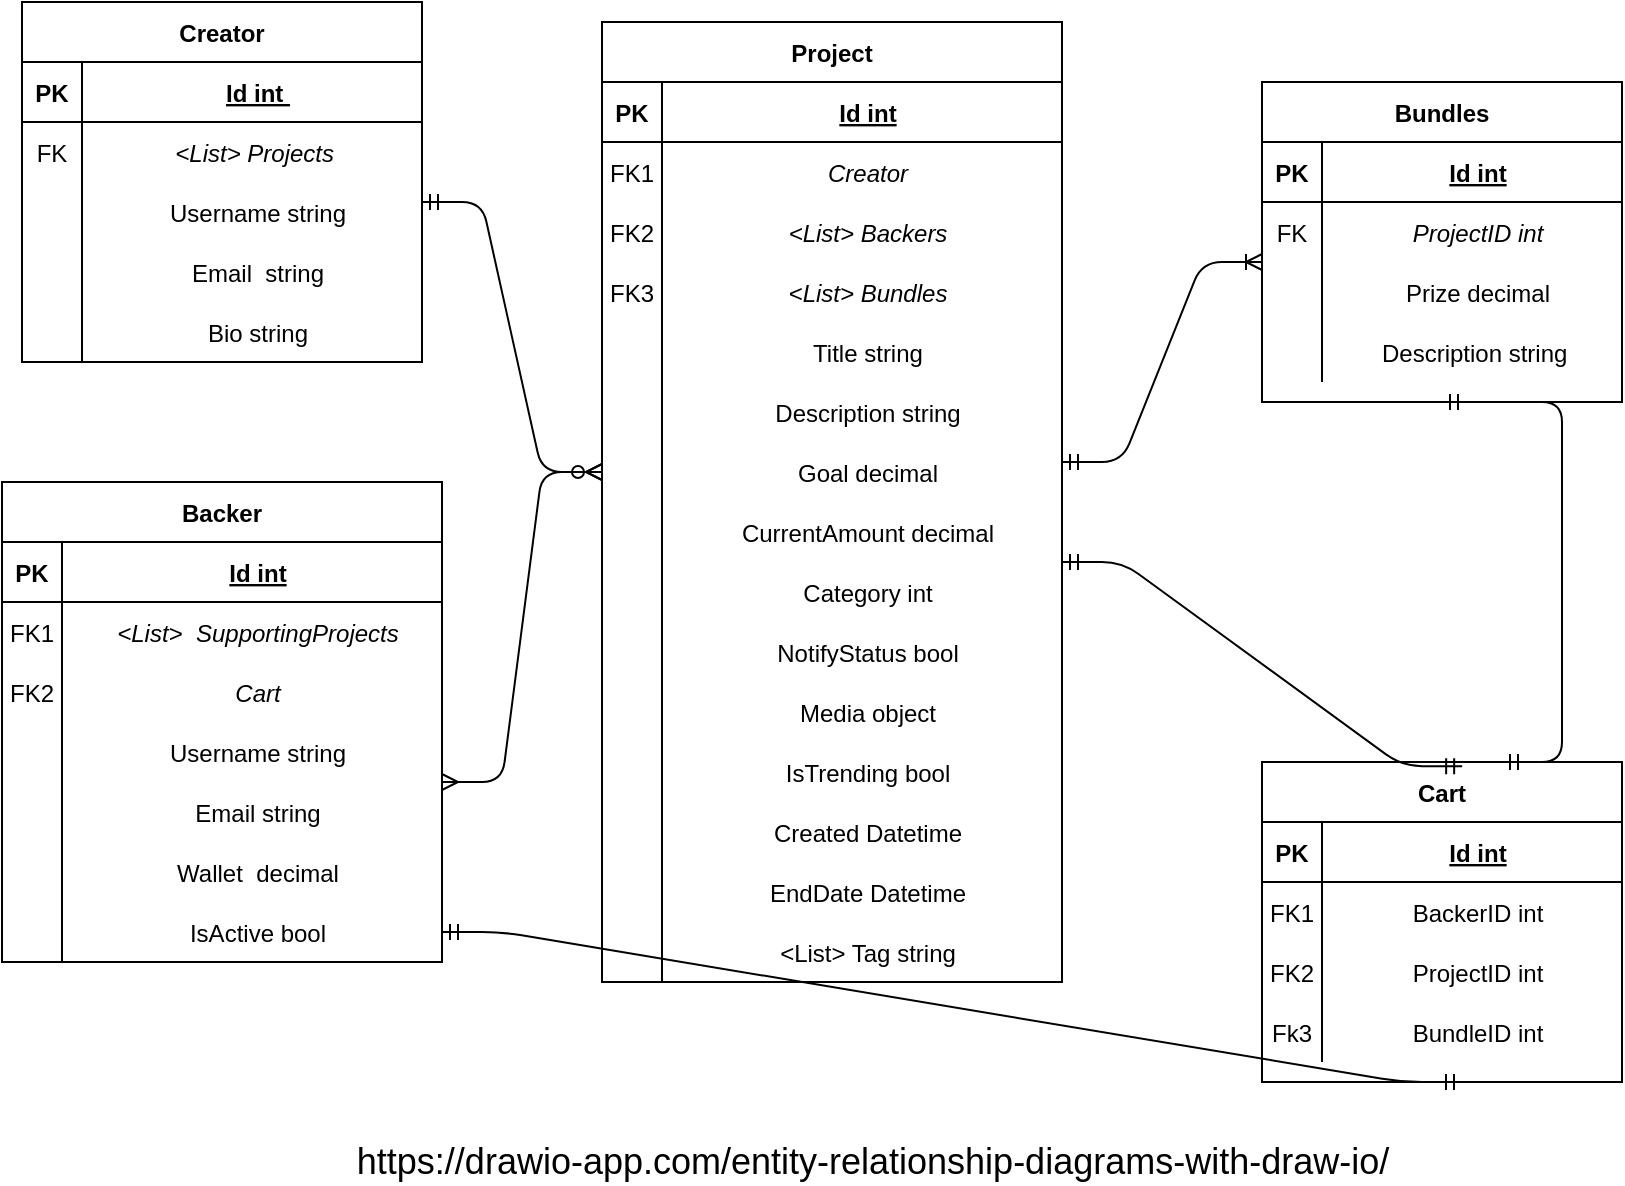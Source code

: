 <mxfile version="13.9.9" type="github">
  <diagram id="R2lEEEUBdFMjLlhIrx00" name="Page-1">
    <mxGraphModel dx="1422" dy="762" grid="1" gridSize="10" guides="1" tooltips="1" connect="1" arrows="1" fold="1" page="1" pageScale="1" pageWidth="850" pageHeight="1100" math="0" shadow="0" extFonts="Permanent Marker^https://fonts.googleapis.com/css?family=Permanent+Marker">
      <root>
        <mxCell id="0" />
        <mxCell id="1" parent="0" />
        <mxCell id="C-vyLk0tnHw3VtMMgP7b-2" value="Project" style="shape=table;startSize=30;container=1;collapsible=1;childLayout=tableLayout;fixedRows=1;rowLines=0;fontStyle=1;align=center;resizeLast=1;" parent="1" vertex="1">
          <mxGeometry x="310" y="40" width="230" height="480" as="geometry" />
        </mxCell>
        <mxCell id="C-vyLk0tnHw3VtMMgP7b-3" value="" style="shape=partialRectangle;collapsible=0;dropTarget=0;pointerEvents=0;fillColor=none;points=[[0,0.5],[1,0.5]];portConstraint=eastwest;top=0;left=0;right=0;bottom=1;" parent="C-vyLk0tnHw3VtMMgP7b-2" vertex="1">
          <mxGeometry y="30" width="230" height="30" as="geometry" />
        </mxCell>
        <mxCell id="C-vyLk0tnHw3VtMMgP7b-4" value="PK" style="shape=partialRectangle;overflow=hidden;connectable=0;fillColor=none;top=0;left=0;bottom=0;right=0;fontStyle=1;" parent="C-vyLk0tnHw3VtMMgP7b-3" vertex="1">
          <mxGeometry width="30" height="30" as="geometry" />
        </mxCell>
        <mxCell id="C-vyLk0tnHw3VtMMgP7b-5" value="Id int" style="shape=partialRectangle;overflow=hidden;connectable=0;fillColor=none;top=0;left=0;bottom=0;right=0;align=center;spacingLeft=6;fontStyle=5;" parent="C-vyLk0tnHw3VtMMgP7b-3" vertex="1">
          <mxGeometry x="30" width="200" height="30" as="geometry" />
        </mxCell>
        <mxCell id="C-vyLk0tnHw3VtMMgP7b-6" value="" style="shape=partialRectangle;collapsible=0;dropTarget=0;pointerEvents=0;fillColor=none;points=[[0,0.5],[1,0.5]];portConstraint=eastwest;top=0;left=0;right=0;bottom=0;" parent="C-vyLk0tnHw3VtMMgP7b-2" vertex="1">
          <mxGeometry y="60" width="230" height="30" as="geometry" />
        </mxCell>
        <mxCell id="C-vyLk0tnHw3VtMMgP7b-7" value="FK1" style="shape=partialRectangle;overflow=hidden;connectable=0;fillColor=none;top=0;left=0;bottom=0;right=0;" parent="C-vyLk0tnHw3VtMMgP7b-6" vertex="1">
          <mxGeometry width="30" height="30" as="geometry" />
        </mxCell>
        <mxCell id="C-vyLk0tnHw3VtMMgP7b-8" value="Creator" style="shape=partialRectangle;overflow=hidden;connectable=0;fillColor=none;top=0;left=0;bottom=0;right=0;align=center;spacingLeft=6;fontStyle=2" parent="C-vyLk0tnHw3VtMMgP7b-6" vertex="1">
          <mxGeometry x="30" width="200" height="30" as="geometry" />
        </mxCell>
        <mxCell id="C-vyLk0tnHw3VtMMgP7b-9" value="" style="shape=partialRectangle;collapsible=0;dropTarget=0;pointerEvents=0;fillColor=none;points=[[0,0.5],[1,0.5]];portConstraint=eastwest;top=0;left=0;right=0;bottom=0;" parent="C-vyLk0tnHw3VtMMgP7b-2" vertex="1">
          <mxGeometry y="90" width="230" height="30" as="geometry" />
        </mxCell>
        <mxCell id="C-vyLk0tnHw3VtMMgP7b-10" value="FK2" style="shape=partialRectangle;overflow=hidden;connectable=0;fillColor=none;top=0;left=0;bottom=0;right=0;" parent="C-vyLk0tnHw3VtMMgP7b-9" vertex="1">
          <mxGeometry width="30" height="30" as="geometry" />
        </mxCell>
        <mxCell id="C-vyLk0tnHw3VtMMgP7b-11" value="&lt;List&gt; Backers" style="shape=partialRectangle;overflow=hidden;connectable=0;fillColor=none;top=0;left=0;bottom=0;right=0;align=center;spacingLeft=6;fontStyle=2" parent="C-vyLk0tnHw3VtMMgP7b-9" vertex="1">
          <mxGeometry x="30" width="200" height="30" as="geometry" />
        </mxCell>
        <mxCell id="coQSvRa7OpZJsUK5ZHPs-46" style="shape=partialRectangle;collapsible=0;dropTarget=0;pointerEvents=0;fillColor=none;points=[[0,0.5],[1,0.5]];portConstraint=eastwest;top=0;left=0;right=0;bottom=0;" parent="C-vyLk0tnHw3VtMMgP7b-2" vertex="1">
          <mxGeometry y="120" width="230" height="30" as="geometry" />
        </mxCell>
        <mxCell id="coQSvRa7OpZJsUK5ZHPs-47" value="FK3" style="shape=partialRectangle;overflow=hidden;connectable=0;fillColor=none;top=0;left=0;bottom=0;right=0;" parent="coQSvRa7OpZJsUK5ZHPs-46" vertex="1">
          <mxGeometry width="30" height="30" as="geometry" />
        </mxCell>
        <mxCell id="coQSvRa7OpZJsUK5ZHPs-48" value="&lt;List&gt; Bundles" style="shape=partialRectangle;overflow=hidden;connectable=0;fillColor=none;top=0;left=0;bottom=0;right=0;align=center;spacingLeft=6;fontStyle=2" parent="coQSvRa7OpZJsUK5ZHPs-46" vertex="1">
          <mxGeometry x="30" width="200" height="30" as="geometry" />
        </mxCell>
        <mxCell id="coQSvRa7OpZJsUK5ZHPs-13" style="shape=partialRectangle;collapsible=0;dropTarget=0;pointerEvents=0;fillColor=none;points=[[0,0.5],[1,0.5]];portConstraint=eastwest;top=0;left=0;right=0;bottom=0;" parent="C-vyLk0tnHw3VtMMgP7b-2" vertex="1">
          <mxGeometry y="150" width="230" height="30" as="geometry" />
        </mxCell>
        <mxCell id="coQSvRa7OpZJsUK5ZHPs-14" style="shape=partialRectangle;overflow=hidden;connectable=0;fillColor=none;top=0;left=0;bottom=0;right=0;" parent="coQSvRa7OpZJsUK5ZHPs-13" vertex="1">
          <mxGeometry width="30" height="30" as="geometry" />
        </mxCell>
        <mxCell id="coQSvRa7OpZJsUK5ZHPs-15" value="Title string" style="shape=partialRectangle;overflow=hidden;connectable=0;fillColor=none;top=0;left=0;bottom=0;right=0;align=center;spacingLeft=6;fontStyle=0" parent="coQSvRa7OpZJsUK5ZHPs-13" vertex="1">
          <mxGeometry x="30" width="200" height="30" as="geometry" />
        </mxCell>
        <mxCell id="coQSvRa7OpZJsUK5ZHPs-22" style="shape=partialRectangle;collapsible=0;dropTarget=0;pointerEvents=0;fillColor=none;points=[[0,0.5],[1,0.5]];portConstraint=eastwest;top=0;left=0;right=0;bottom=0;" parent="C-vyLk0tnHw3VtMMgP7b-2" vertex="1">
          <mxGeometry y="180" width="230" height="30" as="geometry" />
        </mxCell>
        <mxCell id="coQSvRa7OpZJsUK5ZHPs-23" style="shape=partialRectangle;overflow=hidden;connectable=0;fillColor=none;top=0;left=0;bottom=0;right=0;" parent="coQSvRa7OpZJsUK5ZHPs-22" vertex="1">
          <mxGeometry width="30" height="30" as="geometry" />
        </mxCell>
        <mxCell id="coQSvRa7OpZJsUK5ZHPs-24" value="Description string" style="shape=partialRectangle;overflow=hidden;connectable=0;fillColor=none;top=0;left=0;bottom=0;right=0;align=center;spacingLeft=6;fontStyle=0" parent="coQSvRa7OpZJsUK5ZHPs-22" vertex="1">
          <mxGeometry x="30" width="200" height="30" as="geometry" />
        </mxCell>
        <mxCell id="coQSvRa7OpZJsUK5ZHPs-19" style="shape=partialRectangle;collapsible=0;dropTarget=0;pointerEvents=0;fillColor=none;points=[[0,0.5],[1,0.5]];portConstraint=eastwest;top=0;left=0;right=0;bottom=0;" parent="C-vyLk0tnHw3VtMMgP7b-2" vertex="1">
          <mxGeometry y="210" width="230" height="30" as="geometry" />
        </mxCell>
        <mxCell id="coQSvRa7OpZJsUK5ZHPs-20" style="shape=partialRectangle;overflow=hidden;connectable=0;fillColor=none;top=0;left=0;bottom=0;right=0;" parent="coQSvRa7OpZJsUK5ZHPs-19" vertex="1">
          <mxGeometry width="30" height="30" as="geometry" />
        </mxCell>
        <mxCell id="coQSvRa7OpZJsUK5ZHPs-21" value="Goal decimal" style="shape=partialRectangle;overflow=hidden;connectable=0;fillColor=none;top=0;left=0;bottom=0;right=0;align=center;spacingLeft=6;fontStyle=0" parent="coQSvRa7OpZJsUK5ZHPs-19" vertex="1">
          <mxGeometry x="30" width="200" height="30" as="geometry" />
        </mxCell>
        <mxCell id="coQSvRa7OpZJsUK5ZHPs-16" style="shape=partialRectangle;collapsible=0;dropTarget=0;pointerEvents=0;fillColor=none;points=[[0,0.5],[1,0.5]];portConstraint=eastwest;top=0;left=0;right=0;bottom=0;" parent="C-vyLk0tnHw3VtMMgP7b-2" vertex="1">
          <mxGeometry y="240" width="230" height="30" as="geometry" />
        </mxCell>
        <mxCell id="coQSvRa7OpZJsUK5ZHPs-17" style="shape=partialRectangle;overflow=hidden;connectable=0;fillColor=none;top=0;left=0;bottom=0;right=0;" parent="coQSvRa7OpZJsUK5ZHPs-16" vertex="1">
          <mxGeometry width="30" height="30" as="geometry" />
        </mxCell>
        <mxCell id="coQSvRa7OpZJsUK5ZHPs-18" value="CurrentAmount decimal" style="shape=partialRectangle;overflow=hidden;connectable=0;fillColor=none;top=0;left=0;bottom=0;right=0;align=center;spacingLeft=6;fontStyle=0" parent="coQSvRa7OpZJsUK5ZHPs-16" vertex="1">
          <mxGeometry x="30" width="200" height="30" as="geometry" />
        </mxCell>
        <mxCell id="coQSvRa7OpZJsUK5ZHPs-25" style="shape=partialRectangle;collapsible=0;dropTarget=0;pointerEvents=0;fillColor=none;points=[[0,0.5],[1,0.5]];portConstraint=eastwest;top=0;left=0;right=0;bottom=0;" parent="C-vyLk0tnHw3VtMMgP7b-2" vertex="1">
          <mxGeometry y="270" width="230" height="30" as="geometry" />
        </mxCell>
        <mxCell id="coQSvRa7OpZJsUK5ZHPs-26" style="shape=partialRectangle;overflow=hidden;connectable=0;fillColor=none;top=0;left=0;bottom=0;right=0;" parent="coQSvRa7OpZJsUK5ZHPs-25" vertex="1">
          <mxGeometry width="30" height="30" as="geometry" />
        </mxCell>
        <mxCell id="coQSvRa7OpZJsUK5ZHPs-27" value="Category int" style="shape=partialRectangle;overflow=hidden;connectable=0;fillColor=none;top=0;left=0;bottom=0;right=0;align=center;spacingLeft=6;fontStyle=0" parent="coQSvRa7OpZJsUK5ZHPs-25" vertex="1">
          <mxGeometry x="30" width="200" height="30" as="geometry" />
        </mxCell>
        <mxCell id="coQSvRa7OpZJsUK5ZHPs-28" style="shape=partialRectangle;collapsible=0;dropTarget=0;pointerEvents=0;fillColor=none;points=[[0,0.5],[1,0.5]];portConstraint=eastwest;top=0;left=0;right=0;bottom=0;" parent="C-vyLk0tnHw3VtMMgP7b-2" vertex="1">
          <mxGeometry y="300" width="230" height="30" as="geometry" />
        </mxCell>
        <mxCell id="coQSvRa7OpZJsUK5ZHPs-29" style="shape=partialRectangle;overflow=hidden;connectable=0;fillColor=none;top=0;left=0;bottom=0;right=0;" parent="coQSvRa7OpZJsUK5ZHPs-28" vertex="1">
          <mxGeometry width="30" height="30" as="geometry" />
        </mxCell>
        <mxCell id="coQSvRa7OpZJsUK5ZHPs-30" value="NotifyStatus bool" style="shape=partialRectangle;overflow=hidden;connectable=0;fillColor=none;top=0;left=0;bottom=0;right=0;align=center;spacingLeft=6;fontStyle=0" parent="coQSvRa7OpZJsUK5ZHPs-28" vertex="1">
          <mxGeometry x="30" width="200" height="30" as="geometry" />
        </mxCell>
        <mxCell id="coQSvRa7OpZJsUK5ZHPs-31" style="shape=partialRectangle;collapsible=0;dropTarget=0;pointerEvents=0;fillColor=none;points=[[0,0.5],[1,0.5]];portConstraint=eastwest;top=0;left=0;right=0;bottom=0;" parent="C-vyLk0tnHw3VtMMgP7b-2" vertex="1">
          <mxGeometry y="330" width="230" height="30" as="geometry" />
        </mxCell>
        <mxCell id="coQSvRa7OpZJsUK5ZHPs-32" style="shape=partialRectangle;overflow=hidden;connectable=0;fillColor=none;top=0;left=0;bottom=0;right=0;" parent="coQSvRa7OpZJsUK5ZHPs-31" vertex="1">
          <mxGeometry width="30" height="30" as="geometry" />
        </mxCell>
        <mxCell id="coQSvRa7OpZJsUK5ZHPs-33" value="Media object" style="shape=partialRectangle;overflow=hidden;connectable=0;fillColor=none;top=0;left=0;bottom=0;right=0;align=center;spacingLeft=6;fontStyle=0" parent="coQSvRa7OpZJsUK5ZHPs-31" vertex="1">
          <mxGeometry x="30" width="200" height="30" as="geometry" />
        </mxCell>
        <mxCell id="coQSvRa7OpZJsUK5ZHPs-34" style="shape=partialRectangle;collapsible=0;dropTarget=0;pointerEvents=0;fillColor=none;points=[[0,0.5],[1,0.5]];portConstraint=eastwest;top=0;left=0;right=0;bottom=0;" parent="C-vyLk0tnHw3VtMMgP7b-2" vertex="1">
          <mxGeometry y="360" width="230" height="30" as="geometry" />
        </mxCell>
        <mxCell id="coQSvRa7OpZJsUK5ZHPs-35" style="shape=partialRectangle;overflow=hidden;connectable=0;fillColor=none;top=0;left=0;bottom=0;right=0;" parent="coQSvRa7OpZJsUK5ZHPs-34" vertex="1">
          <mxGeometry width="30" height="30" as="geometry" />
        </mxCell>
        <mxCell id="coQSvRa7OpZJsUK5ZHPs-36" value="IsTrending bool" style="shape=partialRectangle;overflow=hidden;connectable=0;fillColor=none;top=0;left=0;bottom=0;right=0;align=center;spacingLeft=6;fontStyle=0" parent="coQSvRa7OpZJsUK5ZHPs-34" vertex="1">
          <mxGeometry x="30" width="200" height="30" as="geometry" />
        </mxCell>
        <mxCell id="coQSvRa7OpZJsUK5ZHPs-37" style="shape=partialRectangle;collapsible=0;dropTarget=0;pointerEvents=0;fillColor=none;points=[[0,0.5],[1,0.5]];portConstraint=eastwest;top=0;left=0;right=0;bottom=0;" parent="C-vyLk0tnHw3VtMMgP7b-2" vertex="1">
          <mxGeometry y="390" width="230" height="30" as="geometry" />
        </mxCell>
        <mxCell id="coQSvRa7OpZJsUK5ZHPs-38" style="shape=partialRectangle;overflow=hidden;connectable=0;fillColor=none;top=0;left=0;bottom=0;right=0;" parent="coQSvRa7OpZJsUK5ZHPs-37" vertex="1">
          <mxGeometry width="30" height="30" as="geometry" />
        </mxCell>
        <mxCell id="coQSvRa7OpZJsUK5ZHPs-39" value="Created Datetime" style="shape=partialRectangle;overflow=hidden;connectable=0;fillColor=none;top=0;left=0;bottom=0;right=0;align=center;spacingLeft=6;fontStyle=0" parent="coQSvRa7OpZJsUK5ZHPs-37" vertex="1">
          <mxGeometry x="30" width="200" height="30" as="geometry" />
        </mxCell>
        <mxCell id="coQSvRa7OpZJsUK5ZHPs-40" style="shape=partialRectangle;collapsible=0;dropTarget=0;pointerEvents=0;fillColor=none;points=[[0,0.5],[1,0.5]];portConstraint=eastwest;top=0;left=0;right=0;bottom=0;" parent="C-vyLk0tnHw3VtMMgP7b-2" vertex="1">
          <mxGeometry y="420" width="230" height="30" as="geometry" />
        </mxCell>
        <mxCell id="coQSvRa7OpZJsUK5ZHPs-41" style="shape=partialRectangle;overflow=hidden;connectable=0;fillColor=none;top=0;left=0;bottom=0;right=0;" parent="coQSvRa7OpZJsUK5ZHPs-40" vertex="1">
          <mxGeometry width="30" height="30" as="geometry" />
        </mxCell>
        <mxCell id="coQSvRa7OpZJsUK5ZHPs-42" value="EndDate Datetime" style="shape=partialRectangle;overflow=hidden;connectable=0;fillColor=none;top=0;left=0;bottom=0;right=0;align=center;spacingLeft=6;fontStyle=0" parent="coQSvRa7OpZJsUK5ZHPs-40" vertex="1">
          <mxGeometry x="30" width="200" height="30" as="geometry" />
        </mxCell>
        <mxCell id="coQSvRa7OpZJsUK5ZHPs-43" style="shape=partialRectangle;collapsible=0;dropTarget=0;pointerEvents=0;fillColor=none;points=[[0,0.5],[1,0.5]];portConstraint=eastwest;top=0;left=0;right=0;bottom=0;" parent="C-vyLk0tnHw3VtMMgP7b-2" vertex="1">
          <mxGeometry y="450" width="230" height="30" as="geometry" />
        </mxCell>
        <mxCell id="coQSvRa7OpZJsUK5ZHPs-44" style="shape=partialRectangle;overflow=hidden;connectable=0;fillColor=none;top=0;left=0;bottom=0;right=0;" parent="coQSvRa7OpZJsUK5ZHPs-43" vertex="1">
          <mxGeometry width="30" height="30" as="geometry" />
        </mxCell>
        <mxCell id="coQSvRa7OpZJsUK5ZHPs-45" value="&lt;List&gt; Tag string" style="shape=partialRectangle;overflow=hidden;connectable=0;fillColor=none;top=0;left=0;bottom=0;right=0;align=center;spacingLeft=6;fontStyle=0" parent="coQSvRa7OpZJsUK5ZHPs-43" vertex="1">
          <mxGeometry x="30" width="200" height="30" as="geometry" />
        </mxCell>
        <mxCell id="C-vyLk0tnHw3VtMMgP7b-13" value="Backer" style="shape=table;startSize=30;container=1;collapsible=1;childLayout=tableLayout;fixedRows=1;rowLines=0;fontStyle=1;align=center;resizeLast=1;" parent="1" vertex="1">
          <mxGeometry x="10" y="270" width="220" height="240" as="geometry" />
        </mxCell>
        <mxCell id="C-vyLk0tnHw3VtMMgP7b-14" value="" style="shape=partialRectangle;collapsible=0;dropTarget=0;pointerEvents=0;fillColor=none;points=[[0,0.5],[1,0.5]];portConstraint=eastwest;top=0;left=0;right=0;bottom=1;" parent="C-vyLk0tnHw3VtMMgP7b-13" vertex="1">
          <mxGeometry y="30" width="220" height="30" as="geometry" />
        </mxCell>
        <mxCell id="C-vyLk0tnHw3VtMMgP7b-15" value="PK" style="shape=partialRectangle;overflow=hidden;connectable=0;fillColor=none;top=0;left=0;bottom=0;right=0;fontStyle=1;" parent="C-vyLk0tnHw3VtMMgP7b-14" vertex="1">
          <mxGeometry width="30" height="30" as="geometry" />
        </mxCell>
        <mxCell id="C-vyLk0tnHw3VtMMgP7b-16" value="Id int" style="shape=partialRectangle;overflow=hidden;connectable=0;fillColor=none;top=0;left=0;bottom=0;right=0;align=center;spacingLeft=6;fontStyle=5;" parent="C-vyLk0tnHw3VtMMgP7b-14" vertex="1">
          <mxGeometry x="30" width="190" height="30" as="geometry" />
        </mxCell>
        <mxCell id="coQSvRa7OpZJsUK5ZHPs-52" style="shape=partialRectangle;collapsible=0;dropTarget=0;pointerEvents=0;fillColor=none;points=[[0,0.5],[1,0.5]];portConstraint=eastwest;top=0;left=0;right=0;bottom=0;" parent="C-vyLk0tnHw3VtMMgP7b-13" vertex="1">
          <mxGeometry y="60" width="220" height="30" as="geometry" />
        </mxCell>
        <mxCell id="coQSvRa7OpZJsUK5ZHPs-53" value="FK1" style="shape=partialRectangle;overflow=hidden;connectable=0;fillColor=none;top=0;left=0;bottom=0;right=0;" parent="coQSvRa7OpZJsUK5ZHPs-52" vertex="1">
          <mxGeometry width="30" height="30" as="geometry" />
        </mxCell>
        <mxCell id="coQSvRa7OpZJsUK5ZHPs-54" value="&lt;List&gt;  SupportingProjects" style="shape=partialRectangle;overflow=hidden;connectable=0;fillColor=none;top=0;left=0;bottom=0;right=0;align=center;spacingLeft=6;fontStyle=2" parent="coQSvRa7OpZJsUK5ZHPs-52" vertex="1">
          <mxGeometry x="30" width="190" height="30" as="geometry" />
        </mxCell>
        <mxCell id="coQSvRa7OpZJsUK5ZHPs-61" style="shape=partialRectangle;collapsible=0;dropTarget=0;pointerEvents=0;fillColor=none;points=[[0,0.5],[1,0.5]];portConstraint=eastwest;top=0;left=0;right=0;bottom=0;" parent="C-vyLk0tnHw3VtMMgP7b-13" vertex="1">
          <mxGeometry y="90" width="220" height="30" as="geometry" />
        </mxCell>
        <mxCell id="coQSvRa7OpZJsUK5ZHPs-62" value="FK2" style="shape=partialRectangle;overflow=hidden;connectable=0;fillColor=none;top=0;left=0;bottom=0;right=0;" parent="coQSvRa7OpZJsUK5ZHPs-61" vertex="1">
          <mxGeometry width="30" height="30" as="geometry" />
        </mxCell>
        <mxCell id="coQSvRa7OpZJsUK5ZHPs-63" value="Cart" style="shape=partialRectangle;overflow=hidden;connectable=0;fillColor=none;top=0;left=0;bottom=0;right=0;align=center;spacingLeft=6;fontStyle=2" parent="coQSvRa7OpZJsUK5ZHPs-61" vertex="1">
          <mxGeometry x="30" width="190" height="30" as="geometry" />
        </mxCell>
        <mxCell id="C-vyLk0tnHw3VtMMgP7b-17" value="" style="shape=partialRectangle;collapsible=0;dropTarget=0;pointerEvents=0;fillColor=none;points=[[0,0.5],[1,0.5]];portConstraint=eastwest;top=0;left=0;right=0;bottom=0;" parent="C-vyLk0tnHw3VtMMgP7b-13" vertex="1">
          <mxGeometry y="120" width="220" height="30" as="geometry" />
        </mxCell>
        <mxCell id="C-vyLk0tnHw3VtMMgP7b-18" value="" style="shape=partialRectangle;overflow=hidden;connectable=0;fillColor=none;top=0;left=0;bottom=0;right=0;" parent="C-vyLk0tnHw3VtMMgP7b-17" vertex="1">
          <mxGeometry width="30" height="30" as="geometry" />
        </mxCell>
        <mxCell id="C-vyLk0tnHw3VtMMgP7b-19" value="Username string" style="shape=partialRectangle;overflow=hidden;connectable=0;fillColor=none;top=0;left=0;bottom=0;right=0;align=center;spacingLeft=6;" parent="C-vyLk0tnHw3VtMMgP7b-17" vertex="1">
          <mxGeometry x="30" width="190" height="30" as="geometry" />
        </mxCell>
        <mxCell id="coQSvRa7OpZJsUK5ZHPs-58" style="shape=partialRectangle;collapsible=0;dropTarget=0;pointerEvents=0;fillColor=none;points=[[0,0.5],[1,0.5]];portConstraint=eastwest;top=0;left=0;right=0;bottom=0;" parent="C-vyLk0tnHw3VtMMgP7b-13" vertex="1">
          <mxGeometry y="150" width="220" height="30" as="geometry" />
        </mxCell>
        <mxCell id="coQSvRa7OpZJsUK5ZHPs-59" style="shape=partialRectangle;overflow=hidden;connectable=0;fillColor=none;top=0;left=0;bottom=0;right=0;" parent="coQSvRa7OpZJsUK5ZHPs-58" vertex="1">
          <mxGeometry width="30" height="30" as="geometry" />
        </mxCell>
        <mxCell id="coQSvRa7OpZJsUK5ZHPs-60" value="Email string" style="shape=partialRectangle;overflow=hidden;connectable=0;fillColor=none;top=0;left=0;bottom=0;right=0;align=center;spacingLeft=6;" parent="coQSvRa7OpZJsUK5ZHPs-58" vertex="1">
          <mxGeometry x="30" width="190" height="30" as="geometry" />
        </mxCell>
        <mxCell id="C-vyLk0tnHw3VtMMgP7b-20" value="" style="shape=partialRectangle;collapsible=0;dropTarget=0;pointerEvents=0;fillColor=none;points=[[0,0.5],[1,0.5]];portConstraint=eastwest;top=0;left=0;right=0;bottom=0;" parent="C-vyLk0tnHw3VtMMgP7b-13" vertex="1">
          <mxGeometry y="180" width="220" height="30" as="geometry" />
        </mxCell>
        <mxCell id="C-vyLk0tnHw3VtMMgP7b-21" value="" style="shape=partialRectangle;overflow=hidden;connectable=0;fillColor=none;top=0;left=0;bottom=0;right=0;" parent="C-vyLk0tnHw3VtMMgP7b-20" vertex="1">
          <mxGeometry width="30" height="30" as="geometry" />
        </mxCell>
        <mxCell id="C-vyLk0tnHw3VtMMgP7b-22" value="Wallet  decimal" style="shape=partialRectangle;overflow=hidden;connectable=0;fillColor=none;top=0;left=0;bottom=0;right=0;align=center;spacingLeft=6;" parent="C-vyLk0tnHw3VtMMgP7b-20" vertex="1">
          <mxGeometry x="30" width="190" height="30" as="geometry" />
        </mxCell>
        <mxCell id="coQSvRa7OpZJsUK5ZHPs-55" style="shape=partialRectangle;collapsible=0;dropTarget=0;pointerEvents=0;fillColor=none;points=[[0,0.5],[1,0.5]];portConstraint=eastwest;top=0;left=0;right=0;bottom=0;" parent="C-vyLk0tnHw3VtMMgP7b-13" vertex="1">
          <mxGeometry y="210" width="220" height="30" as="geometry" />
        </mxCell>
        <mxCell id="coQSvRa7OpZJsUK5ZHPs-56" style="shape=partialRectangle;overflow=hidden;connectable=0;fillColor=none;top=0;left=0;bottom=0;right=0;" parent="coQSvRa7OpZJsUK5ZHPs-55" vertex="1">
          <mxGeometry width="30" height="30" as="geometry" />
        </mxCell>
        <mxCell id="coQSvRa7OpZJsUK5ZHPs-57" value="IsActive bool" style="shape=partialRectangle;overflow=hidden;connectable=0;fillColor=none;top=0;left=0;bottom=0;right=0;align=center;spacingLeft=6;" parent="coQSvRa7OpZJsUK5ZHPs-55" vertex="1">
          <mxGeometry x="30" width="190" height="30" as="geometry" />
        </mxCell>
        <mxCell id="C-vyLk0tnHw3VtMMgP7b-23" value="Creator" style="shape=table;startSize=30;container=1;collapsible=1;childLayout=tableLayout;fixedRows=1;rowLines=0;fontStyle=1;align=center;resizeLast=1;" parent="1" vertex="1">
          <mxGeometry x="20" y="30" width="200" height="180" as="geometry">
            <mxRectangle x="120" y="120" width="80" height="30" as="alternateBounds" />
          </mxGeometry>
        </mxCell>
        <mxCell id="C-vyLk0tnHw3VtMMgP7b-24" value="" style="shape=partialRectangle;collapsible=0;dropTarget=0;pointerEvents=0;fillColor=none;points=[[0,0.5],[1,0.5]];portConstraint=eastwest;top=0;left=0;right=0;bottom=1;" parent="C-vyLk0tnHw3VtMMgP7b-23" vertex="1">
          <mxGeometry y="30" width="200" height="30" as="geometry" />
        </mxCell>
        <mxCell id="C-vyLk0tnHw3VtMMgP7b-25" value="PK" style="shape=partialRectangle;overflow=hidden;connectable=0;fillColor=none;top=0;left=0;bottom=0;right=0;fontStyle=1;" parent="C-vyLk0tnHw3VtMMgP7b-24" vertex="1">
          <mxGeometry width="30" height="30" as="geometry" />
        </mxCell>
        <mxCell id="C-vyLk0tnHw3VtMMgP7b-26" value="Id int " style="shape=partialRectangle;overflow=hidden;connectable=0;fillColor=none;top=0;left=0;bottom=0;right=0;align=center;spacingLeft=6;fontStyle=5;" parent="C-vyLk0tnHw3VtMMgP7b-24" vertex="1">
          <mxGeometry x="30" width="170" height="30" as="geometry" />
        </mxCell>
        <mxCell id="coQSvRa7OpZJsUK5ZHPs-10" style="shape=partialRectangle;collapsible=0;dropTarget=0;pointerEvents=0;fillColor=none;points=[[0,0.5],[1,0.5]];portConstraint=eastwest;top=0;left=0;right=0;bottom=0;" parent="C-vyLk0tnHw3VtMMgP7b-23" vertex="1">
          <mxGeometry y="60" width="200" height="30" as="geometry" />
        </mxCell>
        <mxCell id="coQSvRa7OpZJsUK5ZHPs-11" value="FK" style="shape=partialRectangle;overflow=hidden;connectable=0;fillColor=none;top=0;left=0;bottom=0;right=0;" parent="coQSvRa7OpZJsUK5ZHPs-10" vertex="1">
          <mxGeometry width="30" height="30" as="geometry" />
        </mxCell>
        <mxCell id="coQSvRa7OpZJsUK5ZHPs-12" value="&lt;List&gt; Projects " style="shape=partialRectangle;overflow=hidden;connectable=0;fillColor=none;top=0;left=0;bottom=0;right=0;align=center;spacingLeft=6;fontStyle=2" parent="coQSvRa7OpZJsUK5ZHPs-10" vertex="1">
          <mxGeometry x="30" width="170" height="30" as="geometry" />
        </mxCell>
        <mxCell id="C-vyLk0tnHw3VtMMgP7b-27" value="" style="shape=partialRectangle;collapsible=0;dropTarget=0;pointerEvents=0;fillColor=none;points=[[0,0.5],[1,0.5]];portConstraint=eastwest;top=0;left=0;right=0;bottom=0;" parent="C-vyLk0tnHw3VtMMgP7b-23" vertex="1">
          <mxGeometry y="90" width="200" height="30" as="geometry" />
        </mxCell>
        <mxCell id="C-vyLk0tnHw3VtMMgP7b-28" value="" style="shape=partialRectangle;overflow=hidden;connectable=0;fillColor=none;top=0;left=0;bottom=0;right=0;" parent="C-vyLk0tnHw3VtMMgP7b-27" vertex="1">
          <mxGeometry width="30" height="30" as="geometry" />
        </mxCell>
        <mxCell id="C-vyLk0tnHw3VtMMgP7b-29" value="Username string" style="shape=partialRectangle;overflow=hidden;connectable=0;fillColor=none;top=0;left=0;bottom=0;right=0;align=center;spacingLeft=6;" parent="C-vyLk0tnHw3VtMMgP7b-27" vertex="1">
          <mxGeometry x="30" width="170" height="30" as="geometry" />
        </mxCell>
        <mxCell id="coQSvRa7OpZJsUK5ZHPs-4" style="shape=partialRectangle;collapsible=0;dropTarget=0;pointerEvents=0;fillColor=none;points=[[0,0.5],[1,0.5]];portConstraint=eastwest;top=0;left=0;right=0;bottom=0;" parent="C-vyLk0tnHw3VtMMgP7b-23" vertex="1">
          <mxGeometry y="120" width="200" height="30" as="geometry" />
        </mxCell>
        <mxCell id="coQSvRa7OpZJsUK5ZHPs-5" style="shape=partialRectangle;overflow=hidden;connectable=0;fillColor=none;top=0;left=0;bottom=0;right=0;" parent="coQSvRa7OpZJsUK5ZHPs-4" vertex="1">
          <mxGeometry width="30" height="30" as="geometry" />
        </mxCell>
        <mxCell id="coQSvRa7OpZJsUK5ZHPs-6" value="Email  string" style="shape=partialRectangle;overflow=hidden;connectable=0;fillColor=none;top=0;left=0;bottom=0;right=0;align=center;spacingLeft=6;perimeterSpacing=1;shadow=0;sketch=0;" parent="coQSvRa7OpZJsUK5ZHPs-4" vertex="1">
          <mxGeometry x="30" width="170" height="30" as="geometry" />
        </mxCell>
        <mxCell id="coQSvRa7OpZJsUK5ZHPs-7" style="shape=partialRectangle;collapsible=0;dropTarget=0;pointerEvents=0;fillColor=none;points=[[0,0.5],[1,0.5]];portConstraint=eastwest;top=0;left=0;right=0;bottom=0;" parent="C-vyLk0tnHw3VtMMgP7b-23" vertex="1">
          <mxGeometry y="150" width="200" height="30" as="geometry" />
        </mxCell>
        <mxCell id="coQSvRa7OpZJsUK5ZHPs-8" style="shape=partialRectangle;overflow=hidden;connectable=0;fillColor=none;top=0;left=0;bottom=0;right=0;" parent="coQSvRa7OpZJsUK5ZHPs-7" vertex="1">
          <mxGeometry width="30" height="30" as="geometry" />
        </mxCell>
        <mxCell id="coQSvRa7OpZJsUK5ZHPs-9" value="Bio string" style="shape=partialRectangle;overflow=hidden;connectable=0;fillColor=none;top=0;left=0;bottom=0;right=0;align=center;spacingLeft=6;" parent="coQSvRa7OpZJsUK5ZHPs-7" vertex="1">
          <mxGeometry x="30" width="170" height="30" as="geometry" />
        </mxCell>
        <mxCell id="coQSvRa7OpZJsUK5ZHPs-64" value="Bundles" style="shape=table;startSize=30;container=1;collapsible=1;childLayout=tableLayout;fixedRows=1;rowLines=0;fontStyle=1;align=center;resizeLast=1;shadow=0;sketch=0;strokeColor=#000000;fontFamily=Helvetica;labelBackgroundColor=#ffffff;fillColor=none;" parent="1" vertex="1">
          <mxGeometry x="640" y="70" width="180" height="160" as="geometry" />
        </mxCell>
        <mxCell id="coQSvRa7OpZJsUK5ZHPs-65" value="" style="shape=partialRectangle;collapsible=0;dropTarget=0;pointerEvents=0;fillColor=none;top=0;left=0;bottom=1;right=0;points=[[0,0.5],[1,0.5]];portConstraint=eastwest;" parent="coQSvRa7OpZJsUK5ZHPs-64" vertex="1">
          <mxGeometry y="30" width="180" height="30" as="geometry" />
        </mxCell>
        <mxCell id="coQSvRa7OpZJsUK5ZHPs-66" value="PK" style="shape=partialRectangle;connectable=0;fillColor=none;top=0;left=0;bottom=0;right=0;fontStyle=1;overflow=hidden;" parent="coQSvRa7OpZJsUK5ZHPs-65" vertex="1">
          <mxGeometry width="30" height="30" as="geometry" />
        </mxCell>
        <mxCell id="coQSvRa7OpZJsUK5ZHPs-67" value="Id int" style="shape=partialRectangle;connectable=0;fillColor=none;top=0;left=0;bottom=0;right=0;align=center;spacingLeft=6;fontStyle=5;overflow=hidden;" parent="coQSvRa7OpZJsUK5ZHPs-65" vertex="1">
          <mxGeometry x="30" width="150" height="30" as="geometry" />
        </mxCell>
        <mxCell id="coQSvRa7OpZJsUK5ZHPs-68" value="" style="shape=partialRectangle;collapsible=0;dropTarget=0;pointerEvents=0;fillColor=none;top=0;left=0;bottom=0;right=0;points=[[0,0.5],[1,0.5]];portConstraint=eastwest;" parent="coQSvRa7OpZJsUK5ZHPs-64" vertex="1">
          <mxGeometry y="60" width="180" height="30" as="geometry" />
        </mxCell>
        <mxCell id="coQSvRa7OpZJsUK5ZHPs-69" value="FK" style="shape=partialRectangle;connectable=0;fillColor=none;top=0;left=0;bottom=0;right=0;editable=1;overflow=hidden;" parent="coQSvRa7OpZJsUK5ZHPs-68" vertex="1">
          <mxGeometry width="30" height="30" as="geometry" />
        </mxCell>
        <mxCell id="coQSvRa7OpZJsUK5ZHPs-70" value="ProjectID int" style="shape=partialRectangle;connectable=0;fillColor=none;top=0;left=0;bottom=0;right=0;align=center;spacingLeft=6;overflow=hidden;fontStyle=2" parent="coQSvRa7OpZJsUK5ZHPs-68" vertex="1">
          <mxGeometry x="30" width="150" height="30" as="geometry" />
        </mxCell>
        <mxCell id="coQSvRa7OpZJsUK5ZHPs-71" value="" style="shape=partialRectangle;collapsible=0;dropTarget=0;pointerEvents=0;fillColor=none;top=0;left=0;bottom=0;right=0;points=[[0,0.5],[1,0.5]];portConstraint=eastwest;" parent="coQSvRa7OpZJsUK5ZHPs-64" vertex="1">
          <mxGeometry y="90" width="180" height="30" as="geometry" />
        </mxCell>
        <mxCell id="coQSvRa7OpZJsUK5ZHPs-72" value="" style="shape=partialRectangle;connectable=0;fillColor=none;top=0;left=0;bottom=0;right=0;editable=1;overflow=hidden;" parent="coQSvRa7OpZJsUK5ZHPs-71" vertex="1">
          <mxGeometry width="30" height="30" as="geometry" />
        </mxCell>
        <mxCell id="coQSvRa7OpZJsUK5ZHPs-73" value="Prize decimal" style="shape=partialRectangle;connectable=0;fillColor=none;top=0;left=0;bottom=0;right=0;align=center;spacingLeft=6;overflow=hidden;" parent="coQSvRa7OpZJsUK5ZHPs-71" vertex="1">
          <mxGeometry x="30" width="150" height="30" as="geometry" />
        </mxCell>
        <mxCell id="coQSvRa7OpZJsUK5ZHPs-74" value="" style="shape=partialRectangle;collapsible=0;dropTarget=0;pointerEvents=0;fillColor=none;top=0;left=0;bottom=0;right=0;points=[[0,0.5],[1,0.5]];portConstraint=eastwest;" parent="coQSvRa7OpZJsUK5ZHPs-64" vertex="1">
          <mxGeometry y="120" width="180" height="30" as="geometry" />
        </mxCell>
        <mxCell id="coQSvRa7OpZJsUK5ZHPs-75" value="" style="shape=partialRectangle;connectable=0;fillColor=none;top=0;left=0;bottom=0;right=0;editable=1;overflow=hidden;" parent="coQSvRa7OpZJsUK5ZHPs-74" vertex="1">
          <mxGeometry width="30" height="30" as="geometry" />
        </mxCell>
        <mxCell id="coQSvRa7OpZJsUK5ZHPs-76" value="Description string " style="shape=partialRectangle;connectable=0;fillColor=none;top=0;left=0;bottom=0;right=0;align=center;spacingLeft=6;overflow=hidden;" parent="coQSvRa7OpZJsUK5ZHPs-74" vertex="1">
          <mxGeometry x="30" width="150" height="30" as="geometry" />
        </mxCell>
        <mxCell id="coQSvRa7OpZJsUK5ZHPs-81" value="Cart" style="shape=table;startSize=30;container=1;collapsible=1;childLayout=tableLayout;fixedRows=1;rowLines=0;fontStyle=1;align=center;resizeLast=1;shadow=0;labelBackgroundColor=none;sketch=0;strokeColor=#000000;fillColor=none;fontFamily=Helvetica;" parent="1" vertex="1">
          <mxGeometry x="640" y="410" width="180" height="160" as="geometry" />
        </mxCell>
        <mxCell id="coQSvRa7OpZJsUK5ZHPs-82" value="" style="shape=partialRectangle;collapsible=0;dropTarget=0;pointerEvents=0;fillColor=none;top=0;left=0;bottom=1;right=0;points=[[0,0.5],[1,0.5]];portConstraint=eastwest;" parent="coQSvRa7OpZJsUK5ZHPs-81" vertex="1">
          <mxGeometry y="30" width="180" height="30" as="geometry" />
        </mxCell>
        <mxCell id="coQSvRa7OpZJsUK5ZHPs-83" value="PK" style="shape=partialRectangle;connectable=0;fillColor=none;top=0;left=0;bottom=0;right=0;fontStyle=1;overflow=hidden;" parent="coQSvRa7OpZJsUK5ZHPs-82" vertex="1">
          <mxGeometry width="30" height="30" as="geometry" />
        </mxCell>
        <mxCell id="coQSvRa7OpZJsUK5ZHPs-84" value="Id int" style="shape=partialRectangle;connectable=0;fillColor=none;top=0;left=0;bottom=0;right=0;align=center;spacingLeft=6;fontStyle=5;overflow=hidden;" parent="coQSvRa7OpZJsUK5ZHPs-82" vertex="1">
          <mxGeometry x="30" width="150" height="30" as="geometry" />
        </mxCell>
        <mxCell id="coQSvRa7OpZJsUK5ZHPs-85" value="" style="shape=partialRectangle;collapsible=0;dropTarget=0;pointerEvents=0;fillColor=none;top=0;left=0;bottom=0;right=0;points=[[0,0.5],[1,0.5]];portConstraint=eastwest;" parent="coQSvRa7OpZJsUK5ZHPs-81" vertex="1">
          <mxGeometry y="60" width="180" height="30" as="geometry" />
        </mxCell>
        <mxCell id="coQSvRa7OpZJsUK5ZHPs-86" value="FK1" style="shape=partialRectangle;connectable=0;fillColor=none;top=0;left=0;bottom=0;right=0;editable=1;overflow=hidden;" parent="coQSvRa7OpZJsUK5ZHPs-85" vertex="1">
          <mxGeometry width="30" height="30" as="geometry" />
        </mxCell>
        <mxCell id="coQSvRa7OpZJsUK5ZHPs-87" value="BackerID int" style="shape=partialRectangle;connectable=0;fillColor=none;top=0;left=0;bottom=0;right=0;align=center;spacingLeft=6;overflow=hidden;" parent="coQSvRa7OpZJsUK5ZHPs-85" vertex="1">
          <mxGeometry x="30" width="150" height="30" as="geometry" />
        </mxCell>
        <mxCell id="coQSvRa7OpZJsUK5ZHPs-88" value="" style="shape=partialRectangle;collapsible=0;dropTarget=0;pointerEvents=0;fillColor=none;top=0;left=0;bottom=0;right=0;points=[[0,0.5],[1,0.5]];portConstraint=eastwest;" parent="coQSvRa7OpZJsUK5ZHPs-81" vertex="1">
          <mxGeometry y="90" width="180" height="30" as="geometry" />
        </mxCell>
        <mxCell id="coQSvRa7OpZJsUK5ZHPs-89" value="FK2" style="shape=partialRectangle;connectable=0;fillColor=none;top=0;left=0;bottom=0;right=0;editable=1;overflow=hidden;" parent="coQSvRa7OpZJsUK5ZHPs-88" vertex="1">
          <mxGeometry width="30" height="30" as="geometry" />
        </mxCell>
        <mxCell id="coQSvRa7OpZJsUK5ZHPs-90" value="ProjectID int" style="shape=partialRectangle;connectable=0;fillColor=none;top=0;left=0;bottom=0;right=0;align=center;spacingLeft=6;overflow=hidden;" parent="coQSvRa7OpZJsUK5ZHPs-88" vertex="1">
          <mxGeometry x="30" width="150" height="30" as="geometry" />
        </mxCell>
        <mxCell id="coQSvRa7OpZJsUK5ZHPs-91" value="" style="shape=partialRectangle;collapsible=0;dropTarget=0;pointerEvents=0;fillColor=none;top=0;left=0;bottom=0;right=0;points=[[0,0.5],[1,0.5]];portConstraint=eastwest;" parent="coQSvRa7OpZJsUK5ZHPs-81" vertex="1">
          <mxGeometry y="120" width="180" height="30" as="geometry" />
        </mxCell>
        <mxCell id="coQSvRa7OpZJsUK5ZHPs-92" value="Fk3" style="shape=partialRectangle;connectable=0;fillColor=none;top=0;left=0;bottom=0;right=0;editable=1;overflow=hidden;" parent="coQSvRa7OpZJsUK5ZHPs-91" vertex="1">
          <mxGeometry width="30" height="30" as="geometry" />
        </mxCell>
        <mxCell id="coQSvRa7OpZJsUK5ZHPs-93" value="BundleID int" style="shape=partialRectangle;connectable=0;fillColor=none;top=0;left=0;bottom=0;right=0;align=center;spacingLeft=6;overflow=hidden;" parent="coQSvRa7OpZJsUK5ZHPs-91" vertex="1">
          <mxGeometry x="30" width="150" height="30" as="geometry" />
        </mxCell>
        <mxCell id="coQSvRa7OpZJsUK5ZHPs-95" value="" style="edgeStyle=entityRelationEdgeStyle;fontSize=12;html=1;endArrow=ERzeroToMany;startArrow=ERmandOne;entryX=0;entryY=0.5;entryDx=0;entryDy=0;" parent="1" target="coQSvRa7OpZJsUK5ZHPs-19" edge="1">
          <mxGeometry width="100" height="100" relative="1" as="geometry">
            <mxPoint x="220" y="130" as="sourcePoint" />
            <mxPoint x="320" y="30" as="targetPoint" />
          </mxGeometry>
        </mxCell>
        <mxCell id="coQSvRa7OpZJsUK5ZHPs-96" value="" style="edgeStyle=entityRelationEdgeStyle;fontSize=12;html=1;endArrow=ERmany;startArrow=ERmany;entryX=0;entryY=0.5;entryDx=0;entryDy=0;" parent="1" target="coQSvRa7OpZJsUK5ZHPs-19" edge="1">
          <mxGeometry width="100" height="100" relative="1" as="geometry">
            <mxPoint x="230" y="420" as="sourcePoint" />
            <mxPoint x="330" y="320" as="targetPoint" />
          </mxGeometry>
        </mxCell>
        <mxCell id="coQSvRa7OpZJsUK5ZHPs-97" value="" style="edgeStyle=entityRelationEdgeStyle;fontSize=12;html=1;endArrow=ERoneToMany;startArrow=ERmandOne;" parent="1" edge="1">
          <mxGeometry width="100" height="100" relative="1" as="geometry">
            <mxPoint x="540" y="260" as="sourcePoint" />
            <mxPoint x="640" y="160" as="targetPoint" />
          </mxGeometry>
        </mxCell>
        <mxCell id="coQSvRa7OpZJsUK5ZHPs-98" value="&lt;font style=&quot;font-size: 18px&quot;&gt;https://drawio-app.com/entity-relationship-diagrams-with-draw-io/&lt;/font&gt;" style="text;html=1;align=center;verticalAlign=middle;resizable=0;points=[];autosize=1;fontFamily=Helvetica;fontColor=#000000;" parent="1" vertex="1">
          <mxGeometry x="180" y="600" width="530" height="20" as="geometry" />
        </mxCell>
        <mxCell id="coQSvRa7OpZJsUK5ZHPs-100" value="" style="edgeStyle=entityRelationEdgeStyle;fontSize=12;html=1;endArrow=ERmandOne;startArrow=ERmandOne;exitX=1;exitY=0.5;exitDx=0;exitDy=0;" parent="1" source="coQSvRa7OpZJsUK5ZHPs-55" edge="1">
          <mxGeometry width="100" height="100" relative="1" as="geometry">
            <mxPoint x="390" y="650" as="sourcePoint" />
            <mxPoint x="740" y="570" as="targetPoint" />
          </mxGeometry>
        </mxCell>
        <mxCell id="coQSvRa7OpZJsUK5ZHPs-101" value="" style="edgeStyle=entityRelationEdgeStyle;fontSize=12;html=1;endArrow=ERmandOne;startArrow=ERmandOne;exitX=1;exitY=0.5;exitDx=0;exitDy=0;entryX=0.556;entryY=0.013;entryDx=0;entryDy=0;entryPerimeter=0;" parent="1" target="coQSvRa7OpZJsUK5ZHPs-81" edge="1">
          <mxGeometry width="100" height="100" relative="1" as="geometry">
            <mxPoint x="540" y="310" as="sourcePoint" />
            <mxPoint x="1050" y="385" as="targetPoint" />
          </mxGeometry>
        </mxCell>
        <mxCell id="coQSvRa7OpZJsUK5ZHPs-102" value="" style="edgeStyle=entityRelationEdgeStyle;fontSize=12;html=1;endArrow=ERmandOne;startArrow=ERmandOne;entryX=0.5;entryY=1;entryDx=0;entryDy=0;" parent="1" target="coQSvRa7OpZJsUK5ZHPs-64" edge="1">
          <mxGeometry width="100" height="100" relative="1" as="geometry">
            <mxPoint x="760" y="410" as="sourcePoint" />
            <mxPoint x="840" y="300" as="targetPoint" />
          </mxGeometry>
        </mxCell>
      </root>
    </mxGraphModel>
  </diagram>
</mxfile>
